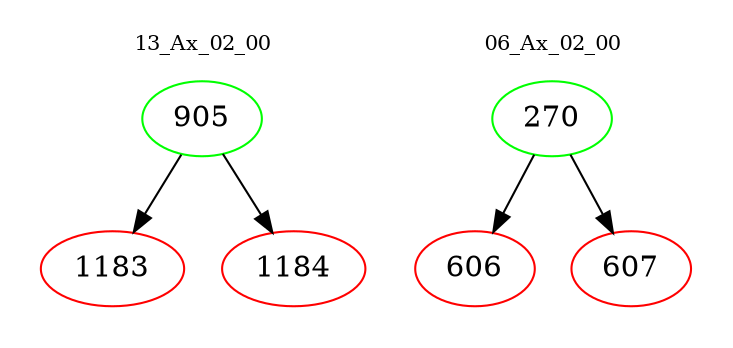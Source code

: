 digraph{
subgraph cluster_0 {
color = white
label = "13_Ax_02_00";
fontsize=10;
T0_905 [label="905", color="green"]
T0_905 -> T0_1183 [color="black"]
T0_1183 [label="1183", color="red"]
T0_905 -> T0_1184 [color="black"]
T0_1184 [label="1184", color="red"]
}
subgraph cluster_1 {
color = white
label = "06_Ax_02_00";
fontsize=10;
T1_270 [label="270", color="green"]
T1_270 -> T1_606 [color="black"]
T1_606 [label="606", color="red"]
T1_270 -> T1_607 [color="black"]
T1_607 [label="607", color="red"]
}
}
